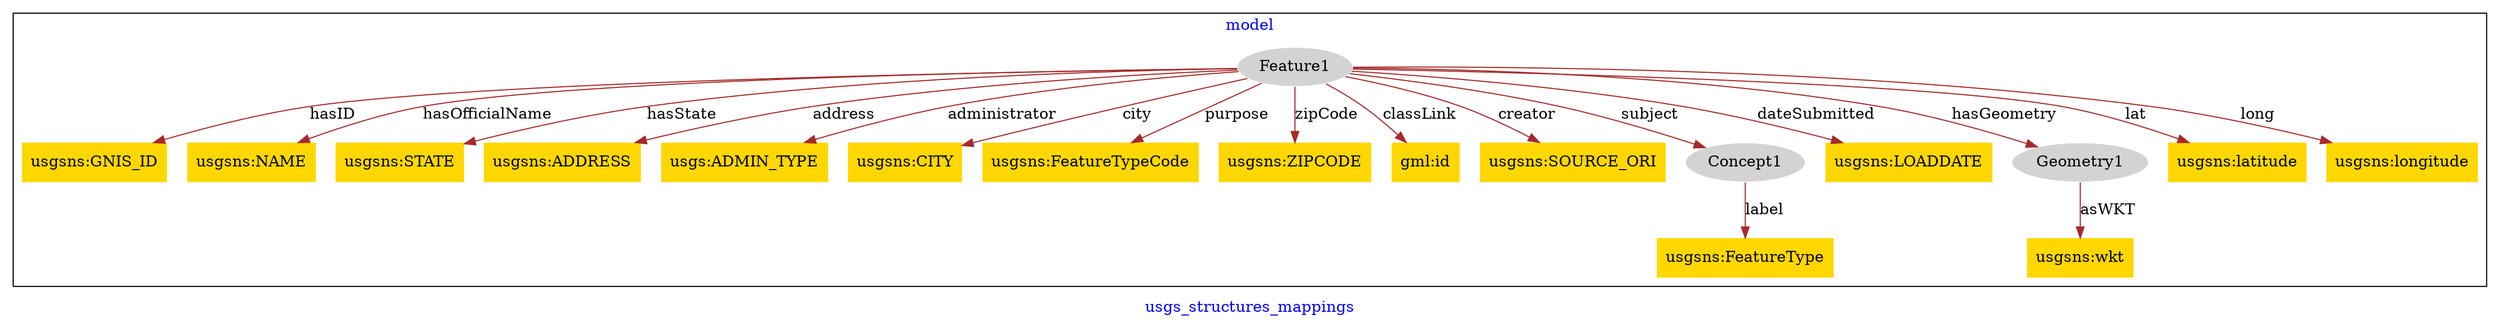 digraph n0 {
fontcolor="blue"
remincross="true"
label="usgs_structures_mappings"
subgraph cluster {
label="model"
n2[style="filled",color="white",fillcolor="lightgray",label="Feature1"];
n3[shape="plaintext",style="filled",fillcolor="gold",label="usgsns:GNIS_ID"];
n4[shape="plaintext",style="filled",fillcolor="gold",label="usgsns:NAME"];
n5[shape="plaintext",style="filled",fillcolor="gold",label="usgsns:STATE"];
n6[shape="plaintext",style="filled",fillcolor="gold",label="usgsns:ADDRESS"];
n7[shape="plaintext",style="filled",fillcolor="gold",label="usgs:ADMIN_TYPE"];
n8[shape="plaintext",style="filled",fillcolor="gold",label="usgsns:CITY"];
n9[shape="plaintext",style="filled",fillcolor="gold",label="usgsns:FeatureTypeCode"];
n10[shape="plaintext",style="filled",fillcolor="gold",label="usgsns:ZIPCODE"];
n11[shape="plaintext",style="filled",fillcolor="gold",label="gml:id"];
n12[shape="plaintext",style="filled",fillcolor="gold",label="usgsns:SOURCE_ORI"];
n13[style="filled",color="white",fillcolor="lightgray",label="Concept1"];
n14[shape="plaintext",style="filled",fillcolor="gold",label="usgsns:LOADDATE"];
n15[style="filled",color="white",fillcolor="lightgray",label="Geometry1"];
n16[shape="plaintext",style="filled",fillcolor="gold",label="usgsns:latitude"];
n17[shape="plaintext",style="filled",fillcolor="gold",label="usgsns:longitude"];
n18[shape="plaintext",style="filled",fillcolor="gold",label="usgsns:wkt"];
n19[shape="plaintext",style="filled",fillcolor="gold",label="usgsns:FeatureType"];
}
n2 -> n3[color="brown",fontcolor="black",label="hasID"]
n2 -> n4[color="brown",fontcolor="black",label="hasOfficialName"]
n2 -> n5[color="brown",fontcolor="black",label="hasState"]
n2 -> n6[color="brown",fontcolor="black",label="address"]
n2 -> n7[color="brown",fontcolor="black",label="administrator"]
n2 -> n8[color="brown",fontcolor="black",label="city"]
n2 -> n9[color="brown",fontcolor="black",label="purpose"]
n2 -> n10[color="brown",fontcolor="black",label="zipCode"]
n2 -> n11[color="brown",fontcolor="black",label="classLink"]
n2 -> n12[color="brown",fontcolor="black",label="creator"]
n2 -> n13[color="brown",fontcolor="black",label="subject"]
n2 -> n14[color="brown",fontcolor="black",label="dateSubmitted"]
n2 -> n15[color="brown",fontcolor="black",label="hasGeometry"]
n2 -> n16[color="brown",fontcolor="black",label="lat"]
n2 -> n17[color="brown",fontcolor="black",label="long"]
n15 -> n18[color="brown",fontcolor="black",label="asWKT"]
n13 -> n19[color="brown",fontcolor="black",label="label"]
}
